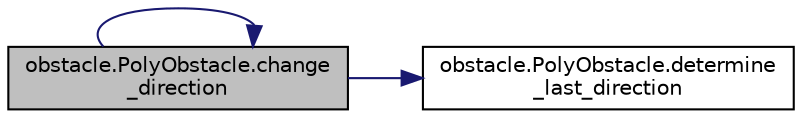 digraph "obstacle.PolyObstacle.change_direction"
{
  edge [fontname="Helvetica",fontsize="10",labelfontname="Helvetica",labelfontsize="10"];
  node [fontname="Helvetica",fontsize="10",shape=record];
  rankdir="LR";
  Node1 [label="obstacle.PolyObstacle.change\l_direction",height=0.2,width=0.4,color="black", fillcolor="grey75", style="filled" fontcolor="black"];
  Node1 -> Node2 [color="midnightblue",fontsize="10",style="solid",fontname="Helvetica"];
  Node2 [label="obstacle.PolyObstacle.determine\l_last_direction",height=0.2,width=0.4,color="black", fillcolor="white", style="filled",URL="$classobstacle_1_1PolyObstacle.html#a64c90b17b8ca249e30e0b040930798de"];
  Node1 -> Node1 [color="midnightblue",fontsize="10",style="solid",fontname="Helvetica"];
}
